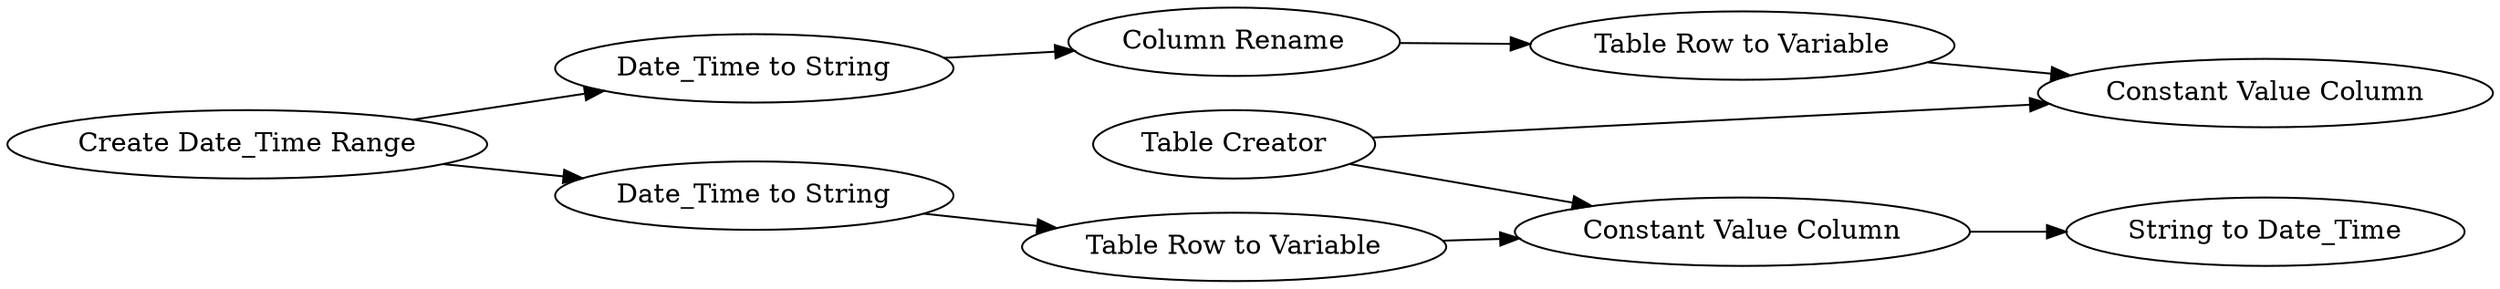 digraph {
	6 [label="Create Date_Time Range"]
	16 [label="Date_Time to String"]
	17 [label="Column Rename"]
	19 [label="Table Creator"]
	20 [label="Constant Value Column"]
	23 [label="Constant Value Column"]
	25 [label="Date_Time to String"]
	26 [label="String to Date_Time"]
	27 [label="Table Row to Variable"]
	28 [label="Table Row to Variable"]
	6 -> 16
	6 -> 25
	16 -> 17
	17 -> 28
	19 -> 23
	19 -> 20
	23 -> 26
	25 -> 27
	27 -> 23
	28 -> 20
	rankdir=LR
}
